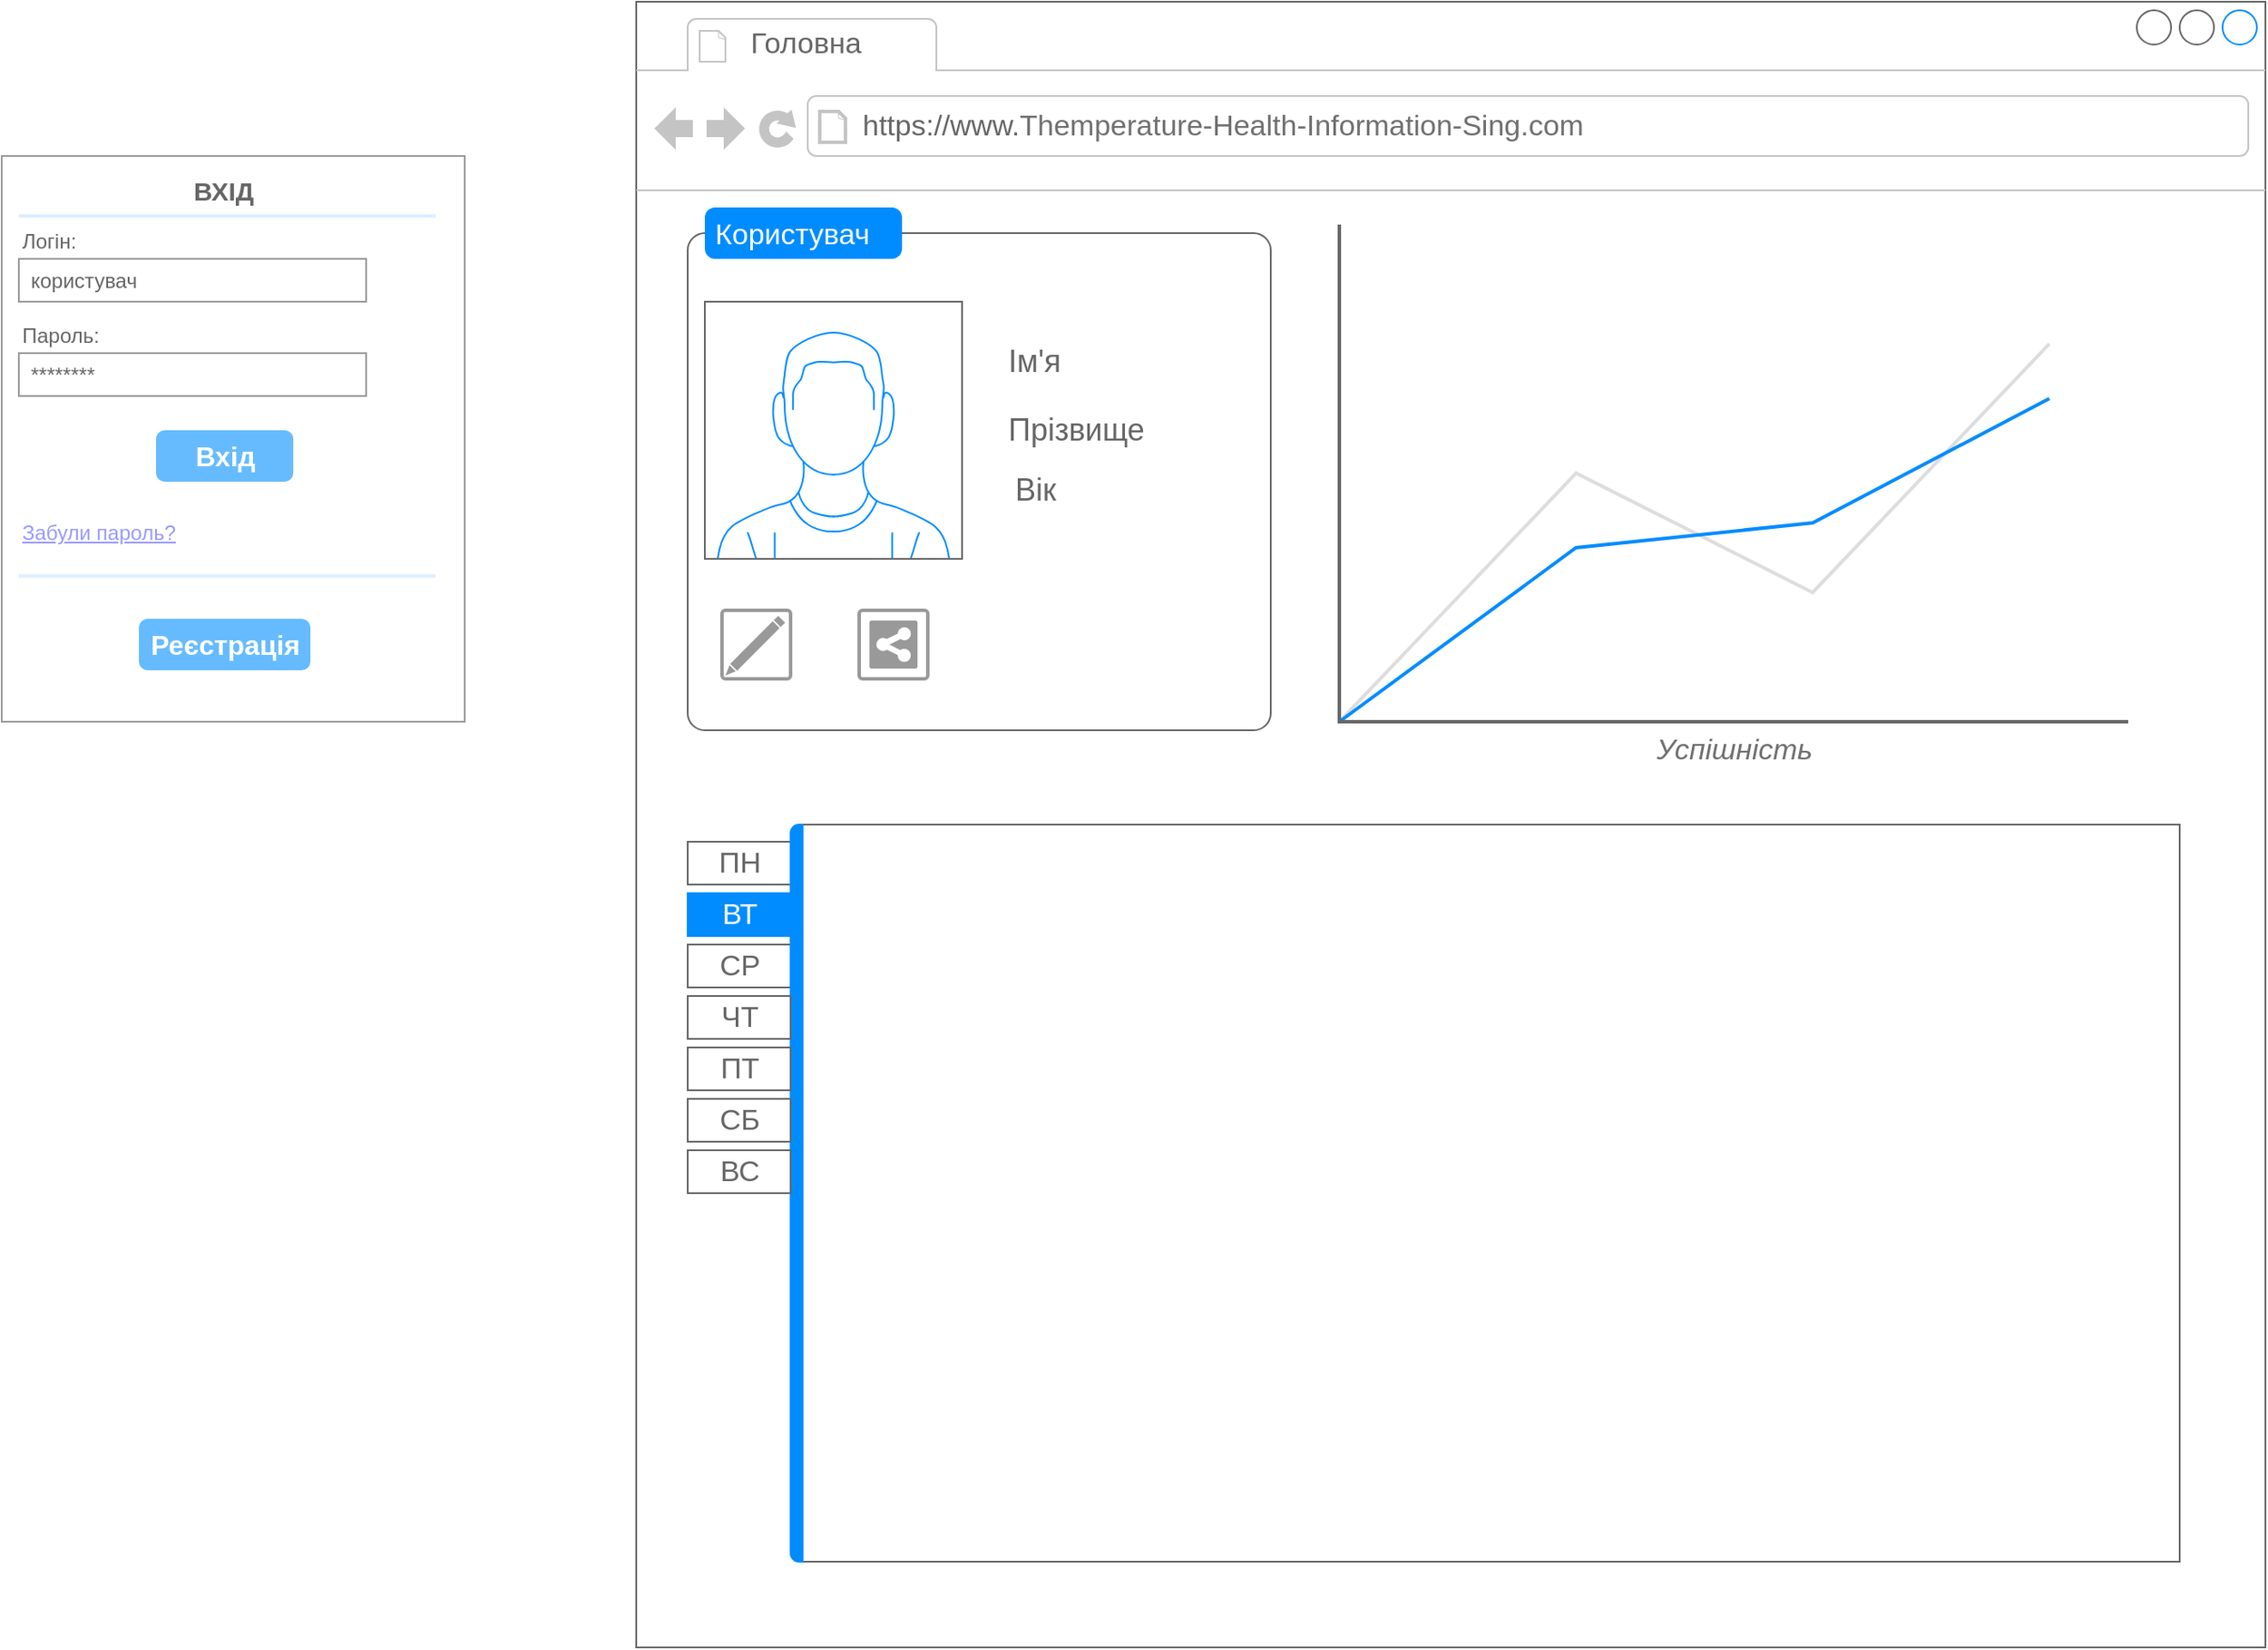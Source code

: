 <mxfile version="20.3.3" type="github">
  <diagram name="Page-1" id="c9db0220-8083-56f3-ca83-edcdcd058819">
    <mxGraphModel dx="670" dy="359" grid="1" gridSize="10" guides="1" tooltips="1" connect="1" arrows="1" fold="1" page="1" pageScale="1.5" pageWidth="826" pageHeight="1169" background="none" math="0" shadow="0">
      <root>
        <mxCell id="0" style=";html=1;" />
        <mxCell id="1" style=";html=1;" parent="0" />
        <mxCell id="mO-zHP7vXCLAdVrwpv5q-1" value="" style="strokeWidth=1;shadow=0;dashed=0;align=center;html=1;shape=mxgraph.mockup.forms.rrect;rSize=0;strokeColor=#999999;fillColor=#ffffff;" vertex="1" parent="1">
          <mxGeometry x="30" y="230" width="270" height="330" as="geometry" />
        </mxCell>
        <mxCell id="mO-zHP7vXCLAdVrwpv5q-2" value="&lt;b&gt;&lt;font style=&quot;font-size: 15px;&quot;&gt;ВХІД&lt;/font&gt;&lt;/b&gt;" style="strokeWidth=1;shadow=0;dashed=0;align=center;html=1;shape=mxgraph.mockup.forms.anchor;fontSize=12;fontColor=#666666;align=left;resizeWidth=1;spacingLeft=0;" vertex="1" parent="mO-zHP7vXCLAdVrwpv5q-1">
          <mxGeometry width="50" height="20" relative="1" as="geometry">
            <mxPoint x="110" y="10" as="offset" />
          </mxGeometry>
        </mxCell>
        <mxCell id="mO-zHP7vXCLAdVrwpv5q-3" value="" style="shape=line;strokeColor=#ddeeff;strokeWidth=2;html=1;resizeWidth=1;" vertex="1" parent="mO-zHP7vXCLAdVrwpv5q-1">
          <mxGeometry width="243.0" height="10" relative="1" as="geometry">
            <mxPoint x="10" y="30" as="offset" />
          </mxGeometry>
        </mxCell>
        <mxCell id="mO-zHP7vXCLAdVrwpv5q-4" value="Логін:" style="strokeWidth=1;shadow=0;dashed=0;align=center;html=1;shape=mxgraph.mockup.forms.anchor;fontSize=12;fontColor=#666666;align=left;resizeWidth=1;spacingLeft=0;" vertex="1" parent="mO-zHP7vXCLAdVrwpv5q-1">
          <mxGeometry width="135" height="20" relative="1" as="geometry">
            <mxPoint x="10" y="40" as="offset" />
          </mxGeometry>
        </mxCell>
        <mxCell id="mO-zHP7vXCLAdVrwpv5q-5" value="користувач" style="strokeWidth=1;shadow=0;dashed=0;align=center;html=1;shape=mxgraph.mockup.forms.rrect;rSize=0;strokeColor=#999999;fontColor=#666666;align=left;spacingLeft=5;resizeWidth=1;" vertex="1" parent="mO-zHP7vXCLAdVrwpv5q-1">
          <mxGeometry width="202.5" height="25" relative="1" as="geometry">
            <mxPoint x="10" y="60" as="offset" />
          </mxGeometry>
        </mxCell>
        <mxCell id="mO-zHP7vXCLAdVrwpv5q-6" value="Пароль:" style="strokeWidth=1;shadow=0;dashed=0;align=center;html=1;shape=mxgraph.mockup.forms.anchor;fontSize=12;fontColor=#666666;align=left;resizeWidth=1;spacingLeft=0;" vertex="1" parent="mO-zHP7vXCLAdVrwpv5q-1">
          <mxGeometry width="135" height="20" relative="1" as="geometry">
            <mxPoint x="10" y="95" as="offset" />
          </mxGeometry>
        </mxCell>
        <mxCell id="mO-zHP7vXCLAdVrwpv5q-7" value="********" style="strokeWidth=1;shadow=0;dashed=0;align=center;html=1;shape=mxgraph.mockup.forms.rrect;rSize=0;strokeColor=#999999;fontColor=#666666;align=left;spacingLeft=5;resizeWidth=1;" vertex="1" parent="mO-zHP7vXCLAdVrwpv5q-1">
          <mxGeometry width="202.5" height="25" relative="1" as="geometry">
            <mxPoint x="10" y="115" as="offset" />
          </mxGeometry>
        </mxCell>
        <mxCell id="mO-zHP7vXCLAdVrwpv5q-8" value="Вхід" style="strokeWidth=1;shadow=0;dashed=0;align=center;html=1;shape=mxgraph.mockup.forms.rrect;rSize=5;strokeColor=none;fontColor=#ffffff;fillColor=#66bbff;fontSize=16;fontStyle=1;" vertex="1" parent="mO-zHP7vXCLAdVrwpv5q-1">
          <mxGeometry y="1" width="80" height="30" relative="1" as="geometry">
            <mxPoint x="90" y="-170" as="offset" />
          </mxGeometry>
        </mxCell>
        <mxCell id="mO-zHP7vXCLAdVrwpv5q-9" value="Забули пароль?" style="strokeWidth=1;shadow=0;dashed=0;align=center;html=1;shape=mxgraph.mockup.forms.anchor;fontSize=12;fontColor=#9999ff;align=left;spacingLeft=0;fontStyle=4;resizeWidth=1;" vertex="1" parent="mO-zHP7vXCLAdVrwpv5q-1">
          <mxGeometry y="1" width="100" height="20" relative="1" as="geometry">
            <mxPoint x="10" y="-120" as="offset" />
          </mxGeometry>
        </mxCell>
        <mxCell id="mO-zHP7vXCLAdVrwpv5q-10" value="" style="shape=line;strokeColor=#ddeeff;strokeWidth=2;html=1;resizeWidth=1;" vertex="1" parent="mO-zHP7vXCLAdVrwpv5q-1">
          <mxGeometry y="1" width="243.0" height="10" relative="1" as="geometry">
            <mxPoint x="10" y="-90" as="offset" />
          </mxGeometry>
        </mxCell>
        <mxCell id="mO-zHP7vXCLAdVrwpv5q-12" value="Реєстрація" style="strokeWidth=1;shadow=0;dashed=0;align=center;html=1;shape=mxgraph.mockup.forms.rrect;rSize=5;strokeColor=none;fontColor=#ffffff;fillColor=#66bbff;fontSize=16;fontStyle=1;" vertex="1" parent="mO-zHP7vXCLAdVrwpv5q-1">
          <mxGeometry y="1" width="100" height="30" relative="1" as="geometry">
            <mxPoint x="80" y="-60" as="offset" />
          </mxGeometry>
        </mxCell>
        <mxCell id="mO-zHP7vXCLAdVrwpv5q-13" value="" style="strokeWidth=1;shadow=0;dashed=0;align=center;html=1;shape=mxgraph.mockup.containers.browserWindow;rSize=0;strokeColor=#666666;strokeColor2=#008cff;strokeColor3=#c4c4c4;mainText=,;recursiveResize=0;fontSize=15;" vertex="1" parent="1">
          <mxGeometry x="400" y="140" width="950" height="960" as="geometry" />
        </mxCell>
        <mxCell id="mO-zHP7vXCLAdVrwpv5q-14" value="&amp;nbsp;Головна" style="strokeWidth=1;shadow=0;dashed=0;align=center;html=1;shape=mxgraph.mockup.containers.anchor;fontSize=17;fontColor=#666666;align=left;" vertex="1" parent="mO-zHP7vXCLAdVrwpv5q-13">
          <mxGeometry x="60" y="12" width="110" height="26" as="geometry" />
        </mxCell>
        <mxCell id="mO-zHP7vXCLAdVrwpv5q-15" value="https://www.&lt;font style=&quot;font-size: 17px;&quot; color=&quot;#707070&quot;&gt;Themperature-Health-Information-Sing.com&lt;/font&gt;" style="strokeWidth=1;shadow=0;dashed=0;align=center;html=1;shape=mxgraph.mockup.containers.anchor;rSize=0;fontSize=17;fontColor=#666666;align=left;" vertex="1" parent="mO-zHP7vXCLAdVrwpv5q-13">
          <mxGeometry x="130" y="60" width="430" height="26" as="geometry" />
        </mxCell>
        <mxCell id="mO-zHP7vXCLAdVrwpv5q-16" value="" style="shape=mxgraph.mockup.containers.marginRect;rectMarginTop=10;strokeColor=#666666;strokeWidth=1;dashed=0;rounded=1;arcSize=5;recursiveResize=0;labelBackgroundColor=none;fontSize=16;fontColor=#707070;" vertex="1" parent="mO-zHP7vXCLAdVrwpv5q-13">
          <mxGeometry x="30" y="125" width="340" height="300" as="geometry" />
        </mxCell>
        <mxCell id="mO-zHP7vXCLAdVrwpv5q-18" value="" style="verticalLabelPosition=bottom;shadow=0;dashed=0;align=center;html=1;verticalAlign=top;strokeWidth=1;shape=mxgraph.mockup.containers.userMale;strokeColor=#666666;strokeColor2=#008cff;labelBackgroundColor=none;fontSize=15;fontColor=#707070;" vertex="1" parent="mO-zHP7vXCLAdVrwpv5q-16">
          <mxGeometry x="10" y="50" width="150" height="150" as="geometry" />
        </mxCell>
        <mxCell id="mO-zHP7vXCLAdVrwpv5q-19" value="&lt;font style=&quot;font-size: 18px;&quot;&gt;Ім&#39;я&lt;/font&gt;" style="strokeWidth=1;shadow=0;dashed=0;align=center;html=1;shape=mxgraph.mockup.forms.anchor;fontSize=12;fontColor=#666666;align=left;resizeWidth=1;spacingLeft=0;" vertex="1" parent="mO-zHP7vXCLAdVrwpv5q-16">
          <mxGeometry x="185" y="70" width="40" height="30" as="geometry" />
        </mxCell>
        <mxCell id="mO-zHP7vXCLAdVrwpv5q-20" value="&lt;font style=&quot;font-size: 18px;&quot;&gt;Прізвище&lt;/font&gt;" style="strokeWidth=1;shadow=0;dashed=0;align=center;html=1;shape=mxgraph.mockup.forms.anchor;fontSize=12;fontColor=#666666;align=left;resizeWidth=1;spacingLeft=0;" vertex="1" parent="mO-zHP7vXCLAdVrwpv5q-16">
          <mxGeometry x="185" y="115" width="90" height="20" as="geometry" />
        </mxCell>
        <mxCell id="mO-zHP7vXCLAdVrwpv5q-22" value="&lt;font style=&quot;font-size: 18px;&quot;&gt;Вік&lt;/font&gt;" style="strokeWidth=1;shadow=0;dashed=0;align=center;html=1;shape=mxgraph.mockup.forms.anchor;fontSize=12;fontColor=#666666;align=left;resizeWidth=1;spacingLeft=0;" vertex="1" parent="mO-zHP7vXCLAdVrwpv5q-16">
          <mxGeometry x="189" y="150" width="40" height="20" as="geometry" />
        </mxCell>
        <mxCell id="mO-zHP7vXCLAdVrwpv5q-24" value="" style="strokeColor=#999999;verticalLabelPosition=bottom;shadow=0;dashed=0;verticalAlign=top;strokeWidth=2;html=1;shape=mxgraph.mockup.misc.shareIcon;labelBackgroundColor=none;fontFamily=Helvetica;fontSize=17;fontColor=#707070;" vertex="1" parent="mO-zHP7vXCLAdVrwpv5q-16">
          <mxGeometry x="100" y="230" width="40" height="40" as="geometry" />
        </mxCell>
        <mxCell id="mO-zHP7vXCLAdVrwpv5q-25" value="" style="strokeColor=#999999;verticalLabelPosition=bottom;shadow=0;dashed=0;verticalAlign=top;strokeWidth=2;html=1;shape=mxgraph.mockup.misc.editIcon;labelBackgroundColor=none;fontFamily=Helvetica;fontSize=17;fontColor=#707070;" vertex="1" parent="mO-zHP7vXCLAdVrwpv5q-16">
          <mxGeometry x="20" y="230" width="40" height="40" as="geometry" />
        </mxCell>
        <mxCell id="mO-zHP7vXCLAdVrwpv5q-23" value="&lt;i&gt;Успішність&lt;/i&gt;" style="verticalLabelPosition=bottom;shadow=0;dashed=0;align=center;html=1;verticalAlign=top;strokeWidth=1;shape=mxgraph.mockup.graphics.lineChart;strokeColor=none;strokeColor2=#666666;strokeColor3=#008cff;strokeColor4=#dddddd;labelBackgroundColor=none;fontFamily=Helvetica;fontSize=17;fontColor=#707070;" vertex="1" parent="mO-zHP7vXCLAdVrwpv5q-13">
          <mxGeometry x="410" y="130" width="460" height="290" as="geometry" />
        </mxCell>
        <mxCell id="mO-zHP7vXCLAdVrwpv5q-17" value="Користувач" style="shape=rect;strokeColor=none;fillColor=#008cff;strokeWidth=1;dashed=0;rounded=1;arcSize=20;fontColor=#ffffff;fontSize=17;spacing=2;spacingTop=-2;align=left;autosize=1;spacingLeft=4;resizeWidth=0;resizeHeight=0;perimeter=none;labelBackgroundColor=none;" vertex="1" parent="mO-zHP7vXCLAdVrwpv5q-13">
          <mxGeometry x="40" y="120" width="115" height="30" as="geometry" />
        </mxCell>
        <mxCell id="mO-zHP7vXCLAdVrwpv5q-79" value="" style="strokeWidth=1;shadow=0;dashed=0;align=center;html=1;shape=mxgraph.mockup.containers.marginRect2;rectMarginLeft=67;strokeColor=#666666;gradientColor=none;labelBackgroundColor=none;fontFamily=Helvetica;fontSize=18;fontColor=#707070;" vertex="1" parent="mO-zHP7vXCLAdVrwpv5q-13">
          <mxGeometry x="30" y="480" width="870" height="430" as="geometry" />
        </mxCell>
        <mxCell id="mO-zHP7vXCLAdVrwpv5q-80" value="ПН" style="strokeColor=inherit;fillColor=inherit;gradientColor=inherit;strokeWidth=1;shadow=0;dashed=0;align=center;html=1;shape=mxgraph.mockup.containers.rrect;rSize=0;fontSize=17;fontColor=#666666;labelBackgroundColor=none;fontFamily=Helvetica;" vertex="1" parent="mO-zHP7vXCLAdVrwpv5q-79">
          <mxGeometry width="60" height="25" relative="1" as="geometry">
            <mxPoint y="10" as="offset" />
          </mxGeometry>
        </mxCell>
        <mxCell id="mO-zHP7vXCLAdVrwpv5q-81" value="ВТ" style="strokeWidth=1;shadow=0;dashed=0;align=center;html=1;shape=mxgraph.mockup.containers.rrect;rSize=0;fontSize=17;fontColor=#ffffff;strokeColor=#008cff;fillColor=#008cff;labelBackgroundColor=none;fontFamily=Helvetica;" vertex="1" parent="mO-zHP7vXCLAdVrwpv5q-79">
          <mxGeometry width="60" height="25" relative="1" as="geometry">
            <mxPoint y="40" as="offset" />
          </mxGeometry>
        </mxCell>
        <mxCell id="mO-zHP7vXCLAdVrwpv5q-82" value="СР" style="strokeColor=inherit;fillColor=inherit;gradientColor=inherit;strokeWidth=1;shadow=0;dashed=0;align=center;html=1;shape=mxgraph.mockup.containers.rrect;rSize=0;fontSize=17;fontColor=#666666;labelBackgroundColor=none;fontFamily=Helvetica;" vertex="1" parent="mO-zHP7vXCLAdVrwpv5q-79">
          <mxGeometry width="60" height="25" relative="1" as="geometry">
            <mxPoint y="70" as="offset" />
          </mxGeometry>
        </mxCell>
        <mxCell id="mO-zHP7vXCLAdVrwpv5q-83" value="" style="strokeWidth=1;shadow=0;dashed=0;align=center;html=1;shape=mxgraph.mockup.containers.leftButton;rSize=5;strokeColor=#008cff;fillColor=#008cff;resizeHeight=1;movable=0;deletable=0;labelBackgroundColor=none;fontFamily=Helvetica;fontSize=18;fontColor=#707070;" vertex="1" parent="mO-zHP7vXCLAdVrwpv5q-79">
          <mxGeometry width="7" height="430" relative="1" as="geometry">
            <mxPoint x="60" as="offset" />
          </mxGeometry>
        </mxCell>
        <mxCell id="mO-zHP7vXCLAdVrwpv5q-84" value="ЧТ" style="strokeColor=inherit;fillColor=inherit;gradientColor=inherit;strokeWidth=1;shadow=0;dashed=0;align=center;html=1;shape=mxgraph.mockup.containers.rrect;rSize=0;fontSize=17;fontColor=#666666;labelBackgroundColor=none;fontFamily=Helvetica;" vertex="1" parent="mO-zHP7vXCLAdVrwpv5q-79">
          <mxGeometry y="100" width="60" height="25" as="geometry" />
        </mxCell>
        <mxCell id="mO-zHP7vXCLAdVrwpv5q-85" value="ПТ" style="strokeColor=inherit;fillColor=inherit;gradientColor=inherit;strokeWidth=1;shadow=0;dashed=0;align=center;html=1;shape=mxgraph.mockup.containers.rrect;rSize=0;fontSize=17;fontColor=#666666;labelBackgroundColor=none;fontFamily=Helvetica;" vertex="1" parent="mO-zHP7vXCLAdVrwpv5q-79">
          <mxGeometry y="130" width="60" height="25" as="geometry" />
        </mxCell>
        <mxCell id="mO-zHP7vXCLAdVrwpv5q-86" value="СБ" style="strokeColor=inherit;fillColor=inherit;gradientColor=inherit;strokeWidth=1;shadow=0;dashed=0;align=center;html=1;shape=mxgraph.mockup.containers.rrect;rSize=0;fontSize=17;fontColor=#666666;labelBackgroundColor=none;fontFamily=Helvetica;" vertex="1" parent="mO-zHP7vXCLAdVrwpv5q-79">
          <mxGeometry y="160" width="60" height="25" as="geometry" />
        </mxCell>
        <mxCell id="mO-zHP7vXCLAdVrwpv5q-87" value="ВС" style="strokeColor=inherit;fillColor=inherit;gradientColor=inherit;strokeWidth=1;shadow=0;dashed=0;align=center;html=1;shape=mxgraph.mockup.containers.rrect;rSize=0;fontSize=17;fontColor=#666666;labelBackgroundColor=none;fontFamily=Helvetica;" vertex="1" parent="mO-zHP7vXCLAdVrwpv5q-13">
          <mxGeometry x="30" y="670" width="60" height="25" as="geometry" />
        </mxCell>
      </root>
    </mxGraphModel>
  </diagram>
</mxfile>
